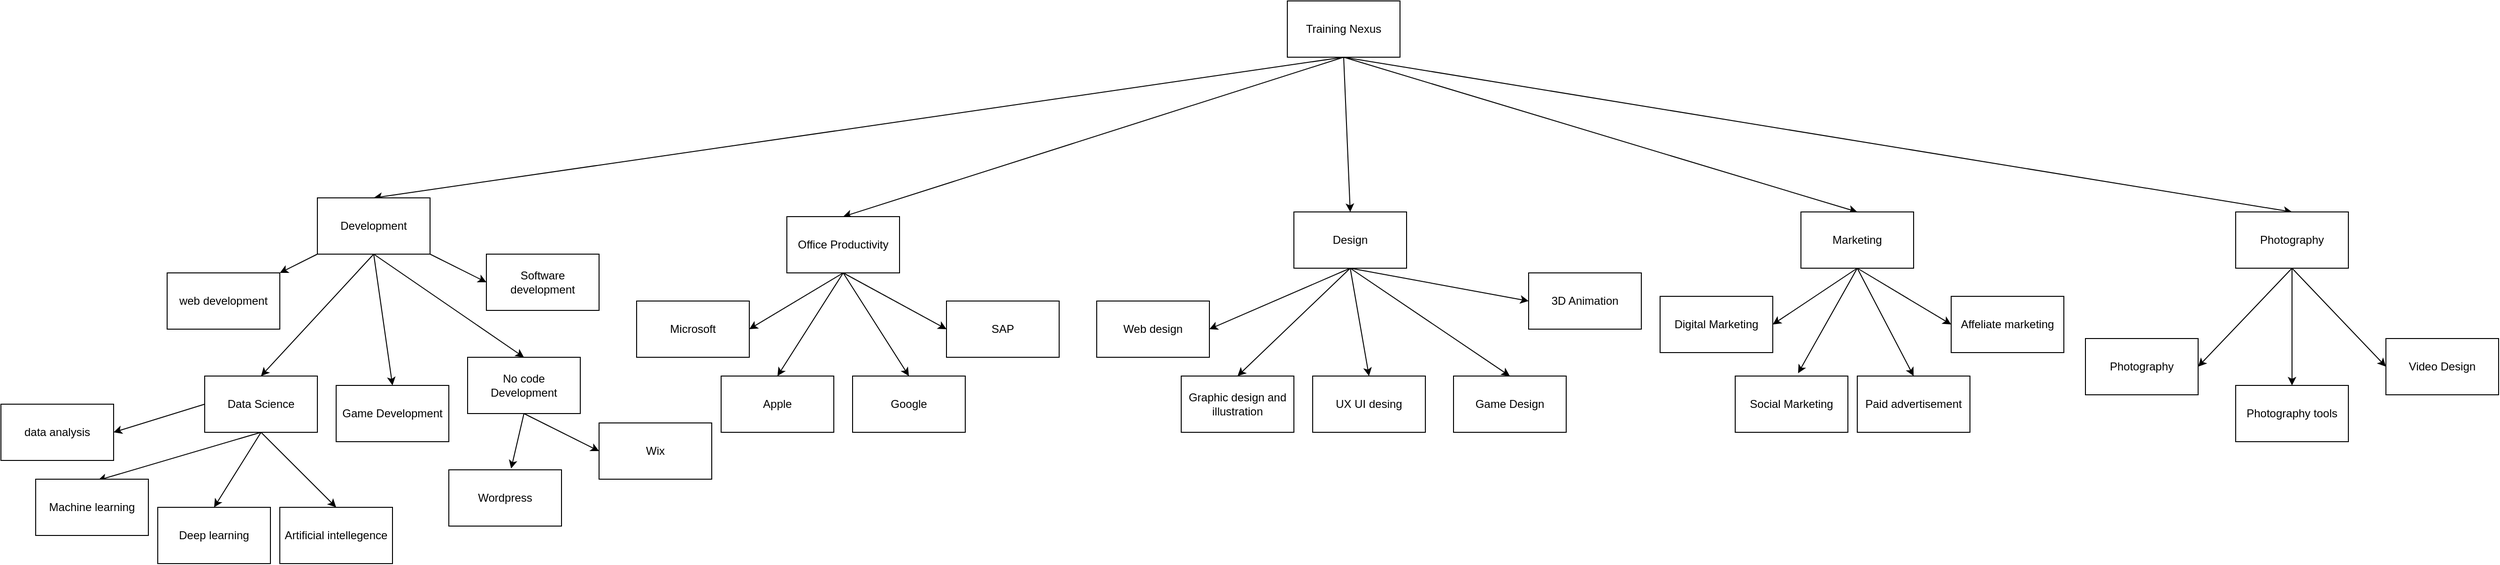 <mxfile>
    <diagram id="M9n8cKH0o3rjsrAvARH8" name="Page-1">
        <mxGraphModel dx="2756" dy="790" grid="1" gridSize="10" guides="1" tooltips="1" connect="1" arrows="1" fold="1" page="1" pageScale="1" pageWidth="827" pageHeight="1169" background="none" math="0" shadow="0">
            <root>
                <mxCell id="0"/>
                <mxCell id="1" parent="0"/>
                <mxCell id="34" style="edgeStyle=none;html=1;exitX=0.5;exitY=1;exitDx=0;exitDy=0;entryX=0.5;entryY=0;entryDx=0;entryDy=0;" parent="1" source="2" target="3" edge="1">
                    <mxGeometry relative="1" as="geometry"/>
                </mxCell>
                <mxCell id="36" style="edgeStyle=none;html=1;exitX=0.5;exitY=1;exitDx=0;exitDy=0;entryX=0.5;entryY=0;entryDx=0;entryDy=0;" parent="1" source="2" target="33" edge="1">
                    <mxGeometry relative="1" as="geometry"/>
                </mxCell>
                <mxCell id="60" style="edgeStyle=none;html=1;exitX=0.5;exitY=1;exitDx=0;exitDy=0;entryX=0.5;entryY=0;entryDx=0;entryDy=0;" parent="1" source="2" target="45" edge="1">
                    <mxGeometry relative="1" as="geometry"/>
                </mxCell>
                <mxCell id="70" style="edgeStyle=none;html=1;exitX=0.5;exitY=1;exitDx=0;exitDy=0;entryX=0.5;entryY=0;entryDx=0;entryDy=0;" parent="1" source="2" target="61" edge="1">
                    <mxGeometry relative="1" as="geometry"/>
                </mxCell>
                <mxCell id="78" style="edgeStyle=none;html=1;exitX=0.5;exitY=1;exitDx=0;exitDy=0;entryX=0.5;entryY=0;entryDx=0;entryDy=0;" parent="1" source="2" target="71" edge="1">
                    <mxGeometry relative="1" as="geometry"/>
                </mxCell>
                <mxCell id="2" value="Training Nexus" style="rounded=0;whiteSpace=wrap;html=1;" parent="1" vertex="1">
                    <mxGeometry y="50" width="120" height="60" as="geometry"/>
                </mxCell>
                <mxCell id="5" value="" style="edgeStyle=none;html=1;" parent="1" source="3" target="4" edge="1">
                    <mxGeometry relative="1" as="geometry"/>
                </mxCell>
                <mxCell id="8" style="edgeStyle=none;html=1;exitX=0.5;exitY=1;exitDx=0;exitDy=0;entryX=0.5;entryY=0;entryDx=0;entryDy=0;" parent="1" source="3" target="7" edge="1">
                    <mxGeometry relative="1" as="geometry"/>
                </mxCell>
                <mxCell id="10" style="edgeStyle=none;html=1;exitX=0.5;exitY=1;exitDx=0;exitDy=0;entryX=0.5;entryY=0;entryDx=0;entryDy=0;" parent="1" source="3" target="9" edge="1">
                    <mxGeometry relative="1" as="geometry"/>
                </mxCell>
                <mxCell id="16" style="edgeStyle=none;html=1;exitX=0.5;exitY=1;exitDx=0;exitDy=0;entryX=0.5;entryY=0;entryDx=0;entryDy=0;" parent="1" source="3" target="11" edge="1">
                    <mxGeometry relative="1" as="geometry"/>
                </mxCell>
                <mxCell id="17" style="edgeStyle=none;html=1;exitX=1;exitY=1;exitDx=0;exitDy=0;entryX=0;entryY=0.5;entryDx=0;entryDy=0;" parent="1" source="3" target="15" edge="1">
                    <mxGeometry relative="1" as="geometry"/>
                </mxCell>
                <mxCell id="3" value="Development" style="rounded=0;whiteSpace=wrap;html=1;" parent="1" vertex="1">
                    <mxGeometry x="-1033" y="260" width="120" height="60" as="geometry"/>
                </mxCell>
                <mxCell id="4" value="web development" style="whiteSpace=wrap;html=1;rounded=0;" parent="1" vertex="1">
                    <mxGeometry x="-1193" y="340" width="120" height="60" as="geometry"/>
                </mxCell>
                <mxCell id="24" style="edgeStyle=none;html=1;exitX=0.5;exitY=1;exitDx=0;exitDy=0;entryX=0.5;entryY=0;entryDx=0;entryDy=0;" parent="1" source="7" target="21" edge="1">
                    <mxGeometry relative="1" as="geometry"/>
                </mxCell>
                <mxCell id="25" style="edgeStyle=none;html=1;exitX=0.5;exitY=1;exitDx=0;exitDy=0;entryX=0.553;entryY=0.019;entryDx=0;entryDy=0;entryPerimeter=0;" parent="1" source="7" target="20" edge="1">
                    <mxGeometry relative="1" as="geometry"/>
                </mxCell>
                <mxCell id="27" style="edgeStyle=none;html=1;exitX=0.5;exitY=1;exitDx=0;exitDy=0;entryX=0.5;entryY=0;entryDx=0;entryDy=0;" parent="1" source="7" target="26" edge="1">
                    <mxGeometry relative="1" as="geometry"/>
                </mxCell>
                <mxCell id="79" style="edgeStyle=none;html=1;exitX=0;exitY=0.5;exitDx=0;exitDy=0;entryX=1;entryY=0.5;entryDx=0;entryDy=0;" edge="1" parent="1" source="7" target="19">
                    <mxGeometry relative="1" as="geometry"/>
                </mxCell>
                <mxCell id="7" value="Data Science" style="rounded=0;whiteSpace=wrap;html=1;" parent="1" vertex="1">
                    <mxGeometry x="-1153" y="450" width="120" height="60" as="geometry"/>
                </mxCell>
                <mxCell id="9" value="Game Development" style="rounded=0;whiteSpace=wrap;html=1;" parent="1" vertex="1">
                    <mxGeometry x="-1013" y="460" width="120" height="60" as="geometry"/>
                </mxCell>
                <mxCell id="31" style="edgeStyle=none;html=1;exitX=0.5;exitY=1;exitDx=0;exitDy=0;entryX=0.553;entryY=-0.022;entryDx=0;entryDy=0;entryPerimeter=0;" parent="1" source="11" target="29" edge="1">
                    <mxGeometry relative="1" as="geometry"/>
                </mxCell>
                <mxCell id="32" style="edgeStyle=none;html=1;exitX=0.5;exitY=1;exitDx=0;exitDy=0;entryX=0;entryY=0.5;entryDx=0;entryDy=0;" parent="1" source="11" target="30" edge="1">
                    <mxGeometry relative="1" as="geometry"/>
                </mxCell>
                <mxCell id="11" value="No code Development" style="rounded=0;whiteSpace=wrap;html=1;" parent="1" vertex="1">
                    <mxGeometry x="-873" y="430" width="120" height="60" as="geometry"/>
                </mxCell>
                <mxCell id="15" value="Software development" style="rounded=0;whiteSpace=wrap;html=1;" parent="1" vertex="1">
                    <mxGeometry x="-853" y="320" width="120" height="60" as="geometry"/>
                </mxCell>
                <mxCell id="19" value="data analysis" style="rounded=0;whiteSpace=wrap;html=1;" parent="1" vertex="1">
                    <mxGeometry x="-1370" y="480" width="120" height="60" as="geometry"/>
                </mxCell>
                <mxCell id="20" value="Machine learning" style="rounded=0;whiteSpace=wrap;html=1;" parent="1" vertex="1">
                    <mxGeometry x="-1333" y="560" width="120" height="60" as="geometry"/>
                </mxCell>
                <mxCell id="21" value="Deep learning" style="rounded=0;whiteSpace=wrap;html=1;" parent="1" vertex="1">
                    <mxGeometry x="-1203" y="590" width="120" height="60" as="geometry"/>
                </mxCell>
                <mxCell id="26" value="Artificial intellegence" style="rounded=0;whiteSpace=wrap;html=1;" parent="1" vertex="1">
                    <mxGeometry x="-1073" y="590" width="120" height="60" as="geometry"/>
                </mxCell>
                <mxCell id="29" value="Wordpress" style="rounded=0;whiteSpace=wrap;html=1;" parent="1" vertex="1">
                    <mxGeometry x="-893" y="550" width="120" height="60" as="geometry"/>
                </mxCell>
                <mxCell id="30" value="Wix" style="rounded=0;whiteSpace=wrap;html=1;" parent="1" vertex="1">
                    <mxGeometry x="-733" y="500" width="120" height="60" as="geometry"/>
                </mxCell>
                <mxCell id="41" style="edgeStyle=none;html=1;exitX=0.5;exitY=1;exitDx=0;exitDy=0;entryX=1;entryY=0.5;entryDx=0;entryDy=0;" parent="1" source="33" target="37" edge="1">
                    <mxGeometry relative="1" as="geometry"/>
                </mxCell>
                <mxCell id="42" style="edgeStyle=none;html=1;exitX=0.5;exitY=1;exitDx=0;exitDy=0;entryX=0.5;entryY=0;entryDx=0;entryDy=0;" parent="1" source="33" target="38" edge="1">
                    <mxGeometry relative="1" as="geometry"/>
                </mxCell>
                <mxCell id="43" style="edgeStyle=none;html=1;exitX=0.5;exitY=1;exitDx=0;exitDy=0;entryX=0.5;entryY=0;entryDx=0;entryDy=0;" parent="1" source="33" target="39" edge="1">
                    <mxGeometry relative="1" as="geometry"/>
                </mxCell>
                <mxCell id="44" style="edgeStyle=none;html=1;exitX=0.5;exitY=1;exitDx=0;exitDy=0;entryX=0;entryY=0.5;entryDx=0;entryDy=0;" parent="1" source="33" target="40" edge="1">
                    <mxGeometry relative="1" as="geometry"/>
                </mxCell>
                <mxCell id="33" value="Office Productivity" style="rounded=0;whiteSpace=wrap;html=1;" parent="1" vertex="1">
                    <mxGeometry x="-533" y="280" width="120" height="60" as="geometry"/>
                </mxCell>
                <mxCell id="37" value="Microsoft" style="rounded=0;whiteSpace=wrap;html=1;" parent="1" vertex="1">
                    <mxGeometry x="-693" y="370" width="120" height="60" as="geometry"/>
                </mxCell>
                <mxCell id="38" value="Apple" style="rounded=0;whiteSpace=wrap;html=1;" parent="1" vertex="1">
                    <mxGeometry x="-603" y="450" width="120" height="60" as="geometry"/>
                </mxCell>
                <mxCell id="39" value="Google" style="rounded=0;whiteSpace=wrap;html=1;" parent="1" vertex="1">
                    <mxGeometry x="-463" y="450" width="120" height="60" as="geometry"/>
                </mxCell>
                <mxCell id="40" value="SAP" style="rounded=0;whiteSpace=wrap;html=1;" parent="1" vertex="1">
                    <mxGeometry x="-363" y="370" width="120" height="60" as="geometry"/>
                </mxCell>
                <mxCell id="53" style="edgeStyle=none;html=1;exitX=0.5;exitY=1;exitDx=0;exitDy=0;entryX=0.5;entryY=0;entryDx=0;entryDy=0;" parent="1" source="45" target="47" edge="1">
                    <mxGeometry relative="1" as="geometry"/>
                </mxCell>
                <mxCell id="54" style="edgeStyle=none;html=1;exitX=0.5;exitY=1;exitDx=0;exitDy=0;entryX=1;entryY=0.5;entryDx=0;entryDy=0;" parent="1" source="45" target="46" edge="1">
                    <mxGeometry relative="1" as="geometry"/>
                </mxCell>
                <mxCell id="55" style="edgeStyle=none;html=1;exitX=0.5;exitY=1;exitDx=0;exitDy=0;entryX=0;entryY=0.5;entryDx=0;entryDy=0;" parent="1" source="45" target="50" edge="1">
                    <mxGeometry relative="1" as="geometry"/>
                </mxCell>
                <mxCell id="56" style="edgeStyle=none;html=1;exitX=0.5;exitY=1;exitDx=0;exitDy=0;entryX=0.5;entryY=0;entryDx=0;entryDy=0;" parent="1" source="45" target="48" edge="1">
                    <mxGeometry relative="1" as="geometry"/>
                </mxCell>
                <mxCell id="59" style="edgeStyle=none;html=1;exitX=0.5;exitY=1;exitDx=0;exitDy=0;entryX=0.5;entryY=0;entryDx=0;entryDy=0;" parent="1" source="45" target="49" edge="1">
                    <mxGeometry relative="1" as="geometry"/>
                </mxCell>
                <mxCell id="45" value="Design" style="rounded=0;whiteSpace=wrap;html=1;" parent="1" vertex="1">
                    <mxGeometry x="7" y="275" width="120" height="60" as="geometry"/>
                </mxCell>
                <mxCell id="46" value="Web design" style="rounded=0;whiteSpace=wrap;html=1;" parent="1" vertex="1">
                    <mxGeometry x="-203" y="370" width="120" height="60" as="geometry"/>
                </mxCell>
                <mxCell id="47" value="Graphic design and illustration" style="rounded=0;whiteSpace=wrap;html=1;" parent="1" vertex="1">
                    <mxGeometry x="-113" y="450" width="120" height="60" as="geometry"/>
                </mxCell>
                <mxCell id="48" value="UX UI desing" style="rounded=0;whiteSpace=wrap;html=1;" parent="1" vertex="1">
                    <mxGeometry x="27" y="450" width="120" height="60" as="geometry"/>
                </mxCell>
                <mxCell id="49" value="Game Design" style="rounded=0;whiteSpace=wrap;html=1;" parent="1" vertex="1">
                    <mxGeometry x="177" y="450" width="120" height="60" as="geometry"/>
                </mxCell>
                <mxCell id="50" value="3D Animation" style="rounded=0;whiteSpace=wrap;html=1;" parent="1" vertex="1">
                    <mxGeometry x="257" y="340" width="120" height="60" as="geometry"/>
                </mxCell>
                <mxCell id="66" style="edgeStyle=none;html=1;exitX=0.5;exitY=1;exitDx=0;exitDy=0;entryX=1;entryY=0.5;entryDx=0;entryDy=0;" parent="1" source="61" target="62" edge="1">
                    <mxGeometry relative="1" as="geometry"/>
                </mxCell>
                <mxCell id="67" style="edgeStyle=none;html=1;exitX=0.5;exitY=1;exitDx=0;exitDy=0;entryX=0.558;entryY=-0.05;entryDx=0;entryDy=0;entryPerimeter=0;" parent="1" source="61" target="63" edge="1">
                    <mxGeometry relative="1" as="geometry"/>
                </mxCell>
                <mxCell id="68" style="edgeStyle=none;html=1;exitX=0.5;exitY=1;exitDx=0;exitDy=0;entryX=0.5;entryY=0;entryDx=0;entryDy=0;" parent="1" source="61" target="64" edge="1">
                    <mxGeometry relative="1" as="geometry"/>
                </mxCell>
                <mxCell id="69" style="edgeStyle=none;html=1;exitX=0.5;exitY=1;exitDx=0;exitDy=0;entryX=0;entryY=0.5;entryDx=0;entryDy=0;" parent="1" source="61" target="65" edge="1">
                    <mxGeometry relative="1" as="geometry"/>
                </mxCell>
                <mxCell id="61" value="Marketing" style="rounded=0;whiteSpace=wrap;html=1;" parent="1" vertex="1">
                    <mxGeometry x="547" y="275" width="120" height="60" as="geometry"/>
                </mxCell>
                <mxCell id="62" value="Digital Marketing" style="rounded=0;whiteSpace=wrap;html=1;" parent="1" vertex="1">
                    <mxGeometry x="397" y="365" width="120" height="60" as="geometry"/>
                </mxCell>
                <mxCell id="63" value="Social Marketing" style="rounded=0;whiteSpace=wrap;html=1;" parent="1" vertex="1">
                    <mxGeometry x="477" y="450" width="120" height="60" as="geometry"/>
                </mxCell>
                <mxCell id="64" value="Paid advertisement" style="rounded=0;whiteSpace=wrap;html=1;" parent="1" vertex="1">
                    <mxGeometry x="607" y="450" width="120" height="60" as="geometry"/>
                </mxCell>
                <mxCell id="65" value="Affeliate marketing" style="rounded=0;whiteSpace=wrap;html=1;" parent="1" vertex="1">
                    <mxGeometry x="707" y="365" width="120" height="60" as="geometry"/>
                </mxCell>
                <mxCell id="75" style="edgeStyle=none;html=1;exitX=0.5;exitY=1;exitDx=0;exitDy=0;entryX=1;entryY=0.5;entryDx=0;entryDy=0;" parent="1" source="71" target="72" edge="1">
                    <mxGeometry relative="1" as="geometry"/>
                </mxCell>
                <mxCell id="76" style="edgeStyle=none;html=1;exitX=0.5;exitY=1;exitDx=0;exitDy=0;entryX=0.5;entryY=0;entryDx=0;entryDy=0;" parent="1" source="71" target="73" edge="1">
                    <mxGeometry relative="1" as="geometry"/>
                </mxCell>
                <mxCell id="77" style="edgeStyle=none;html=1;exitX=0.5;exitY=1;exitDx=0;exitDy=0;entryX=0;entryY=0.5;entryDx=0;entryDy=0;" parent="1" source="71" target="74" edge="1">
                    <mxGeometry relative="1" as="geometry"/>
                </mxCell>
                <mxCell id="71" value="Photography" style="rounded=0;whiteSpace=wrap;html=1;" parent="1" vertex="1">
                    <mxGeometry x="1010" y="275" width="120" height="60" as="geometry"/>
                </mxCell>
                <mxCell id="72" value="Photography" style="rounded=0;whiteSpace=wrap;html=1;" parent="1" vertex="1">
                    <mxGeometry x="850" y="410" width="120" height="60" as="geometry"/>
                </mxCell>
                <mxCell id="73" value="Photography tools" style="rounded=0;whiteSpace=wrap;html=1;" parent="1" vertex="1">
                    <mxGeometry x="1010" y="460" width="120" height="60" as="geometry"/>
                </mxCell>
                <mxCell id="74" value="Video Design" style="rounded=0;whiteSpace=wrap;html=1;" parent="1" vertex="1">
                    <mxGeometry x="1170" y="410" width="120" height="60" as="geometry"/>
                </mxCell>
            </root>
        </mxGraphModel>
    </diagram>
</mxfile>